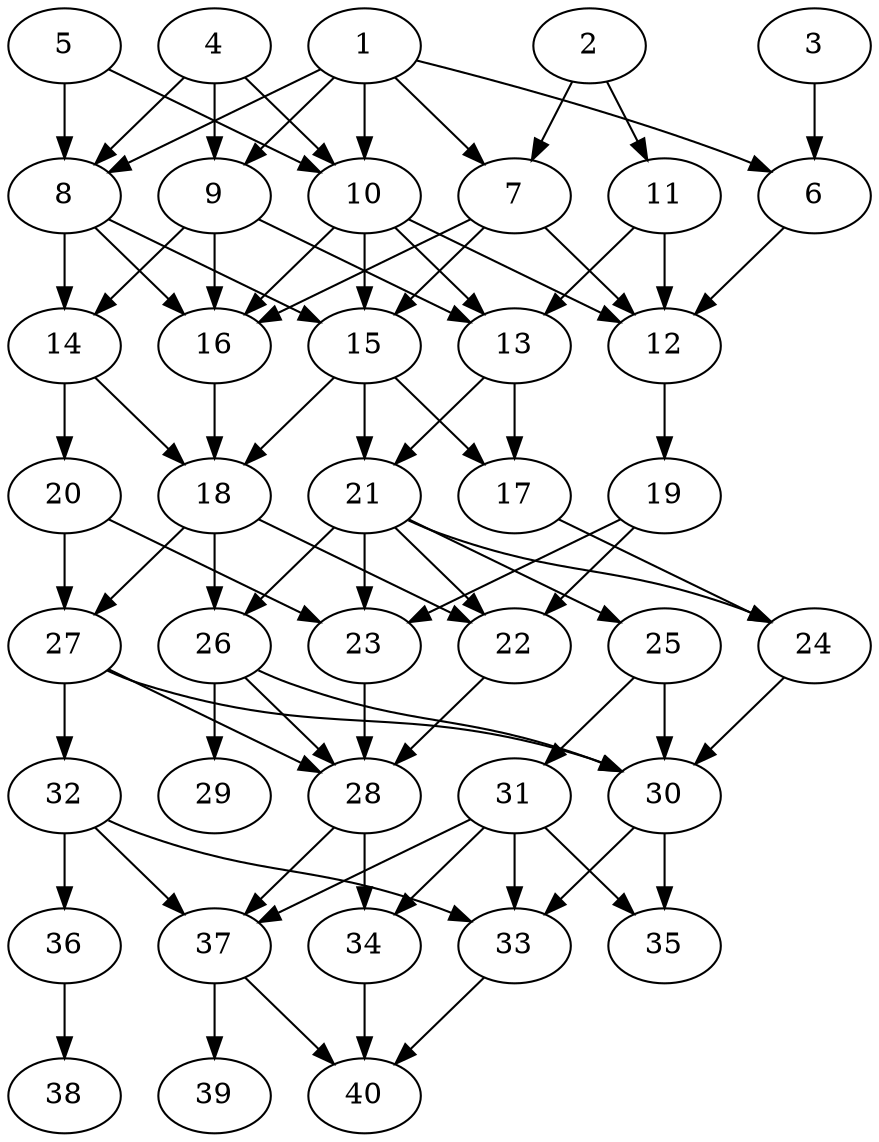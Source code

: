 // DAG automatically generated by daggen at Thu Oct  3 14:06:49 2019
// ./daggen --dot -n 40 --ccr 0.3 --fat 0.5 --regular 0.9 --density 0.6 --mindata 5242880 --maxdata 52428800 
digraph G {
  1 [size="85599573", alpha="0.03", expect_size="25679872"] 
  1 -> 6 [size ="25679872"]
  1 -> 7 [size ="25679872"]
  1 -> 8 [size ="25679872"]
  1 -> 9 [size ="25679872"]
  1 -> 10 [size ="25679872"]
  2 [size="133184853", alpha="0.00", expect_size="39955456"] 
  2 -> 7 [size ="39955456"]
  2 -> 11 [size ="39955456"]
  3 [size="36795733", alpha="0.09", expect_size="11038720"] 
  3 -> 6 [size ="11038720"]
  4 [size="108014933", alpha="0.15", expect_size="32404480"] 
  4 -> 8 [size ="32404480"]
  4 -> 9 [size ="32404480"]
  4 -> 10 [size ="32404480"]
  5 [size="117387947", alpha="0.00", expect_size="35216384"] 
  5 -> 8 [size ="35216384"]
  5 -> 10 [size ="35216384"]
  6 [size="76861440", alpha="0.07", expect_size="23058432"] 
  6 -> 12 [size ="23058432"]
  7 [size="100369067", alpha="0.04", expect_size="30110720"] 
  7 -> 12 [size ="30110720"]
  7 -> 15 [size ="30110720"]
  7 -> 16 [size ="30110720"]
  8 [size="149951147", alpha="0.08", expect_size="44985344"] 
  8 -> 14 [size ="44985344"]
  8 -> 15 [size ="44985344"]
  8 -> 16 [size ="44985344"]
  9 [size="78574933", alpha="0.11", expect_size="23572480"] 
  9 -> 13 [size ="23572480"]
  9 -> 14 [size ="23572480"]
  9 -> 16 [size ="23572480"]
  10 [size="173151573", alpha="0.19", expect_size="51945472"] 
  10 -> 12 [size ="51945472"]
  10 -> 13 [size ="51945472"]
  10 -> 15 [size ="51945472"]
  10 -> 16 [size ="51945472"]
  11 [size="97157120", alpha="0.03", expect_size="29147136"] 
  11 -> 12 [size ="29147136"]
  11 -> 13 [size ="29147136"]
  12 [size="122180267", alpha="0.17", expect_size="36654080"] 
  12 -> 19 [size ="36654080"]
  13 [size="122446507", alpha="0.18", expect_size="36733952"] 
  13 -> 17 [size ="36733952"]
  13 -> 21 [size ="36733952"]
  14 [size="32334507", alpha="0.01", expect_size="9700352"] 
  14 -> 18 [size ="9700352"]
  14 -> 20 [size ="9700352"]
  15 [size="150480213", alpha="0.05", expect_size="45144064"] 
  15 -> 17 [size ="45144064"]
  15 -> 18 [size ="45144064"]
  15 -> 21 [size ="45144064"]
  16 [size="153760427", alpha="0.01", expect_size="46128128"] 
  16 -> 18 [size ="46128128"]
  17 [size="48940373", alpha="0.12", expect_size="14682112"] 
  17 -> 24 [size ="14682112"]
  18 [size="83053227", alpha="0.04", expect_size="24915968"] 
  18 -> 22 [size ="24915968"]
  18 -> 26 [size ="24915968"]
  18 -> 27 [size ="24915968"]
  19 [size="142301867", alpha="0.01", expect_size="42690560"] 
  19 -> 22 [size ="42690560"]
  19 -> 23 [size ="42690560"]
  20 [size="68147200", alpha="0.05", expect_size="20444160"] 
  20 -> 23 [size ="20444160"]
  20 -> 27 [size ="20444160"]
  21 [size="62286507", alpha="0.17", expect_size="18685952"] 
  21 -> 22 [size ="18685952"]
  21 -> 23 [size ="18685952"]
  21 -> 24 [size ="18685952"]
  21 -> 25 [size ="18685952"]
  21 -> 26 [size ="18685952"]
  22 [size="87145813", alpha="0.03", expect_size="26143744"] 
  22 -> 28 [size ="26143744"]
  23 [size="64682667", alpha="0.12", expect_size="19404800"] 
  23 -> 28 [size ="19404800"]
  24 [size="48138240", alpha="0.13", expect_size="14441472"] 
  24 -> 30 [size ="14441472"]
  25 [size="59801600", alpha="0.06", expect_size="17940480"] 
  25 -> 30 [size ="17940480"]
  25 -> 31 [size ="17940480"]
  26 [size="100044800", alpha="0.07", expect_size="30013440"] 
  26 -> 28 [size ="30013440"]
  26 -> 29 [size ="30013440"]
  26 -> 30 [size ="30013440"]
  27 [size="107438080", alpha="0.18", expect_size="32231424"] 
  27 -> 28 [size ="32231424"]
  27 -> 30 [size ="32231424"]
  27 -> 32 [size ="32231424"]
  28 [size="46458880", alpha="0.07", expect_size="13937664"] 
  28 -> 34 [size ="13937664"]
  28 -> 37 [size ="13937664"]
  29 [size="77062827", alpha="0.03", expect_size="23118848"] 
  30 [size="88442880", alpha="0.18", expect_size="26532864"] 
  30 -> 33 [size ="26532864"]
  30 -> 35 [size ="26532864"]
  31 [size="125276160", alpha="0.04", expect_size="37582848"] 
  31 -> 33 [size ="37582848"]
  31 -> 34 [size ="37582848"]
  31 -> 35 [size ="37582848"]
  31 -> 37 [size ="37582848"]
  32 [size="98399573", alpha="0.04", expect_size="29519872"] 
  32 -> 33 [size ="29519872"]
  32 -> 36 [size ="29519872"]
  32 -> 37 [size ="29519872"]
  33 [size="123521707", alpha="0.16", expect_size="37056512"] 
  33 -> 40 [size ="37056512"]
  34 [size="62679040", alpha="0.11", expect_size="18803712"] 
  34 -> 40 [size ="18803712"]
  35 [size="163693227", alpha="0.02", expect_size="49107968"] 
  36 [size="54623573", alpha="0.11", expect_size="16387072"] 
  36 -> 38 [size ="16387072"]
  37 [size="109424640", alpha="0.03", expect_size="32827392"] 
  37 -> 39 [size ="32827392"]
  37 -> 40 [size ="32827392"]
  38 [size="96430080", alpha="0.04", expect_size="28929024"] 
  39 [size="148104533", alpha="0.01", expect_size="44431360"] 
  40 [size="168267093", alpha="0.05", expect_size="50480128"] 
}
